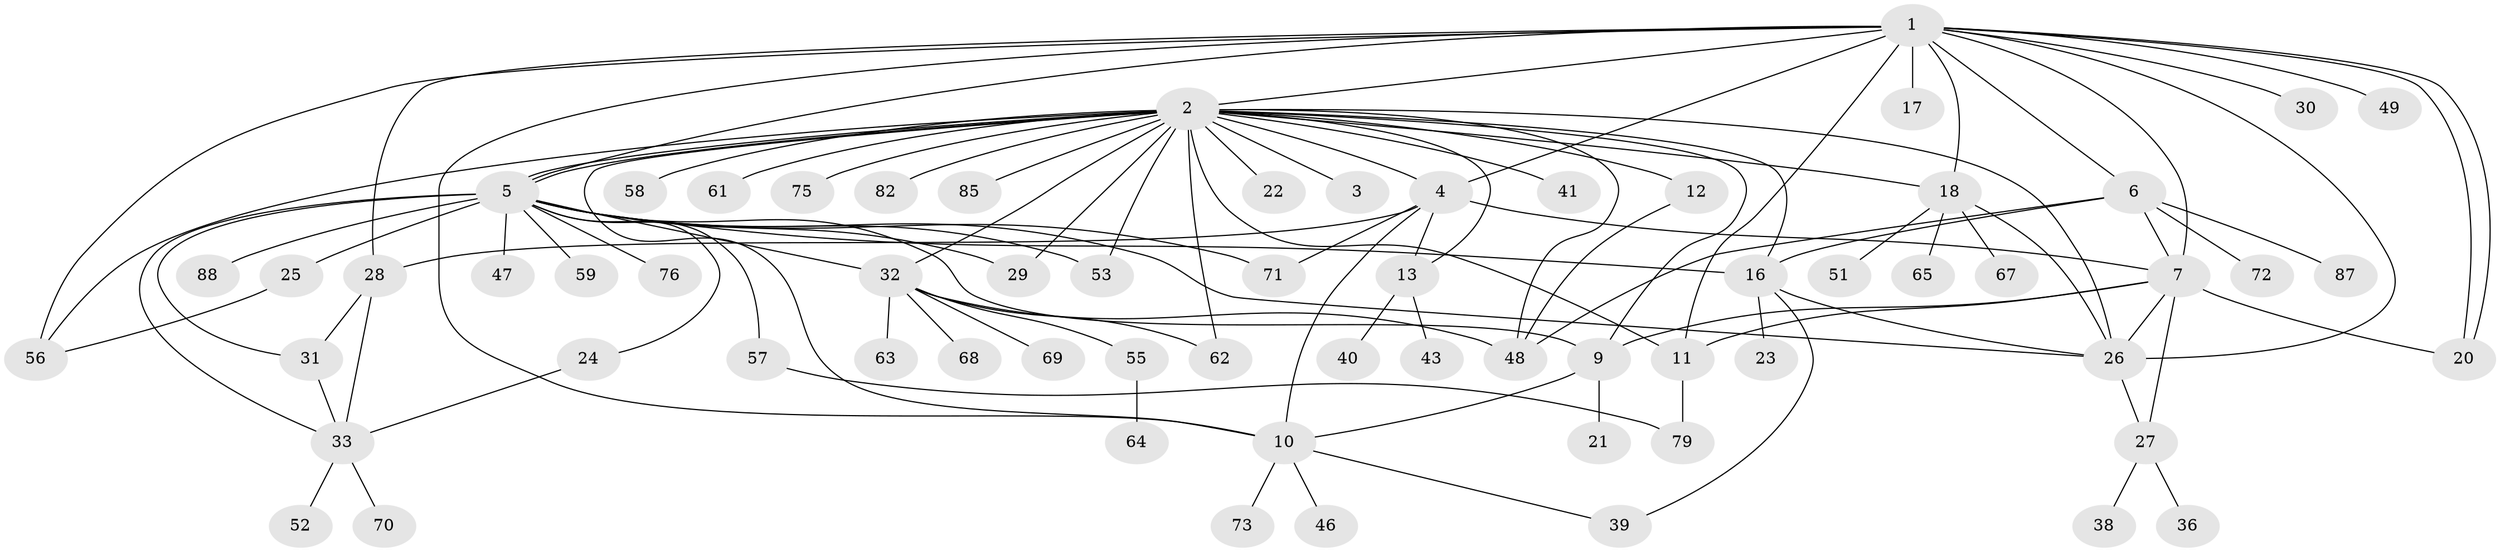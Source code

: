 // Generated by graph-tools (version 1.1) at 2025/23/03/03/25 07:23:52]
// undirected, 66 vertices, 106 edges
graph export_dot {
graph [start="1"]
  node [color=gray90,style=filled];
  1 [super="+77"];
  2 [super="+8"];
  3;
  4 [super="+54"];
  5 [super="+15"];
  6 [super="+14"];
  7 [super="+66"];
  9;
  10 [super="+19"];
  11 [super="+84"];
  12;
  13;
  16 [super="+74"];
  17 [super="+50"];
  18 [super="+44"];
  20 [super="+35"];
  21;
  22;
  23;
  24;
  25;
  26 [super="+42"];
  27 [super="+37"];
  28 [super="+86"];
  29;
  30;
  31;
  32 [super="+45"];
  33 [super="+34"];
  36;
  38;
  39;
  40;
  41;
  43;
  46;
  47;
  48 [super="+83"];
  49;
  51;
  52;
  53 [super="+81"];
  55 [super="+60"];
  56 [super="+78"];
  57;
  58;
  59;
  61;
  62;
  63;
  64;
  65;
  67;
  68;
  69;
  70;
  71 [super="+80"];
  72;
  73;
  75;
  76;
  79;
  82;
  85;
  87;
  88;
  1 -- 2;
  1 -- 4 [weight=2];
  1 -- 5;
  1 -- 6;
  1 -- 7;
  1 -- 11;
  1 -- 17 [weight=2];
  1 -- 18;
  1 -- 20;
  1 -- 20;
  1 -- 26;
  1 -- 28;
  1 -- 30;
  1 -- 49;
  1 -- 56;
  1 -- 10;
  2 -- 3;
  2 -- 4 [weight=2];
  2 -- 5 [weight=2];
  2 -- 5;
  2 -- 11;
  2 -- 13;
  2 -- 16;
  2 -- 18;
  2 -- 22;
  2 -- 41;
  2 -- 53;
  2 -- 56;
  2 -- 58;
  2 -- 62;
  2 -- 32;
  2 -- 9;
  2 -- 10;
  2 -- 75;
  2 -- 12;
  2 -- 82;
  2 -- 29;
  2 -- 85;
  2 -- 26;
  2 -- 61;
  2 -- 48;
  4 -- 7;
  4 -- 10;
  4 -- 13;
  4 -- 28;
  4 -- 71;
  5 -- 9 [weight=2];
  5 -- 29;
  5 -- 32;
  5 -- 57;
  5 -- 59 [weight=2];
  5 -- 71;
  5 -- 76;
  5 -- 88;
  5 -- 33;
  5 -- 47;
  5 -- 16;
  5 -- 53;
  5 -- 24;
  5 -- 25;
  5 -- 26;
  5 -- 31;
  6 -- 16;
  6 -- 48;
  6 -- 87;
  6 -- 72;
  6 -- 7;
  7 -- 20;
  7 -- 27;
  7 -- 11;
  7 -- 9;
  7 -- 26;
  9 -- 21;
  9 -- 10;
  10 -- 39;
  10 -- 73;
  10 -- 46;
  11 -- 79;
  12 -- 48;
  13 -- 40;
  13 -- 43;
  16 -- 23;
  16 -- 39;
  16 -- 26;
  18 -- 51;
  18 -- 67;
  18 -- 65;
  18 -- 26;
  24 -- 33;
  25 -- 56;
  26 -- 27;
  27 -- 36;
  27 -- 38;
  28 -- 31;
  28 -- 33;
  31 -- 33;
  32 -- 55;
  32 -- 63 [weight=2];
  32 -- 68;
  32 -- 69;
  32 -- 62;
  32 -- 48;
  33 -- 52;
  33 -- 70;
  55 -- 64;
  57 -- 79;
}
